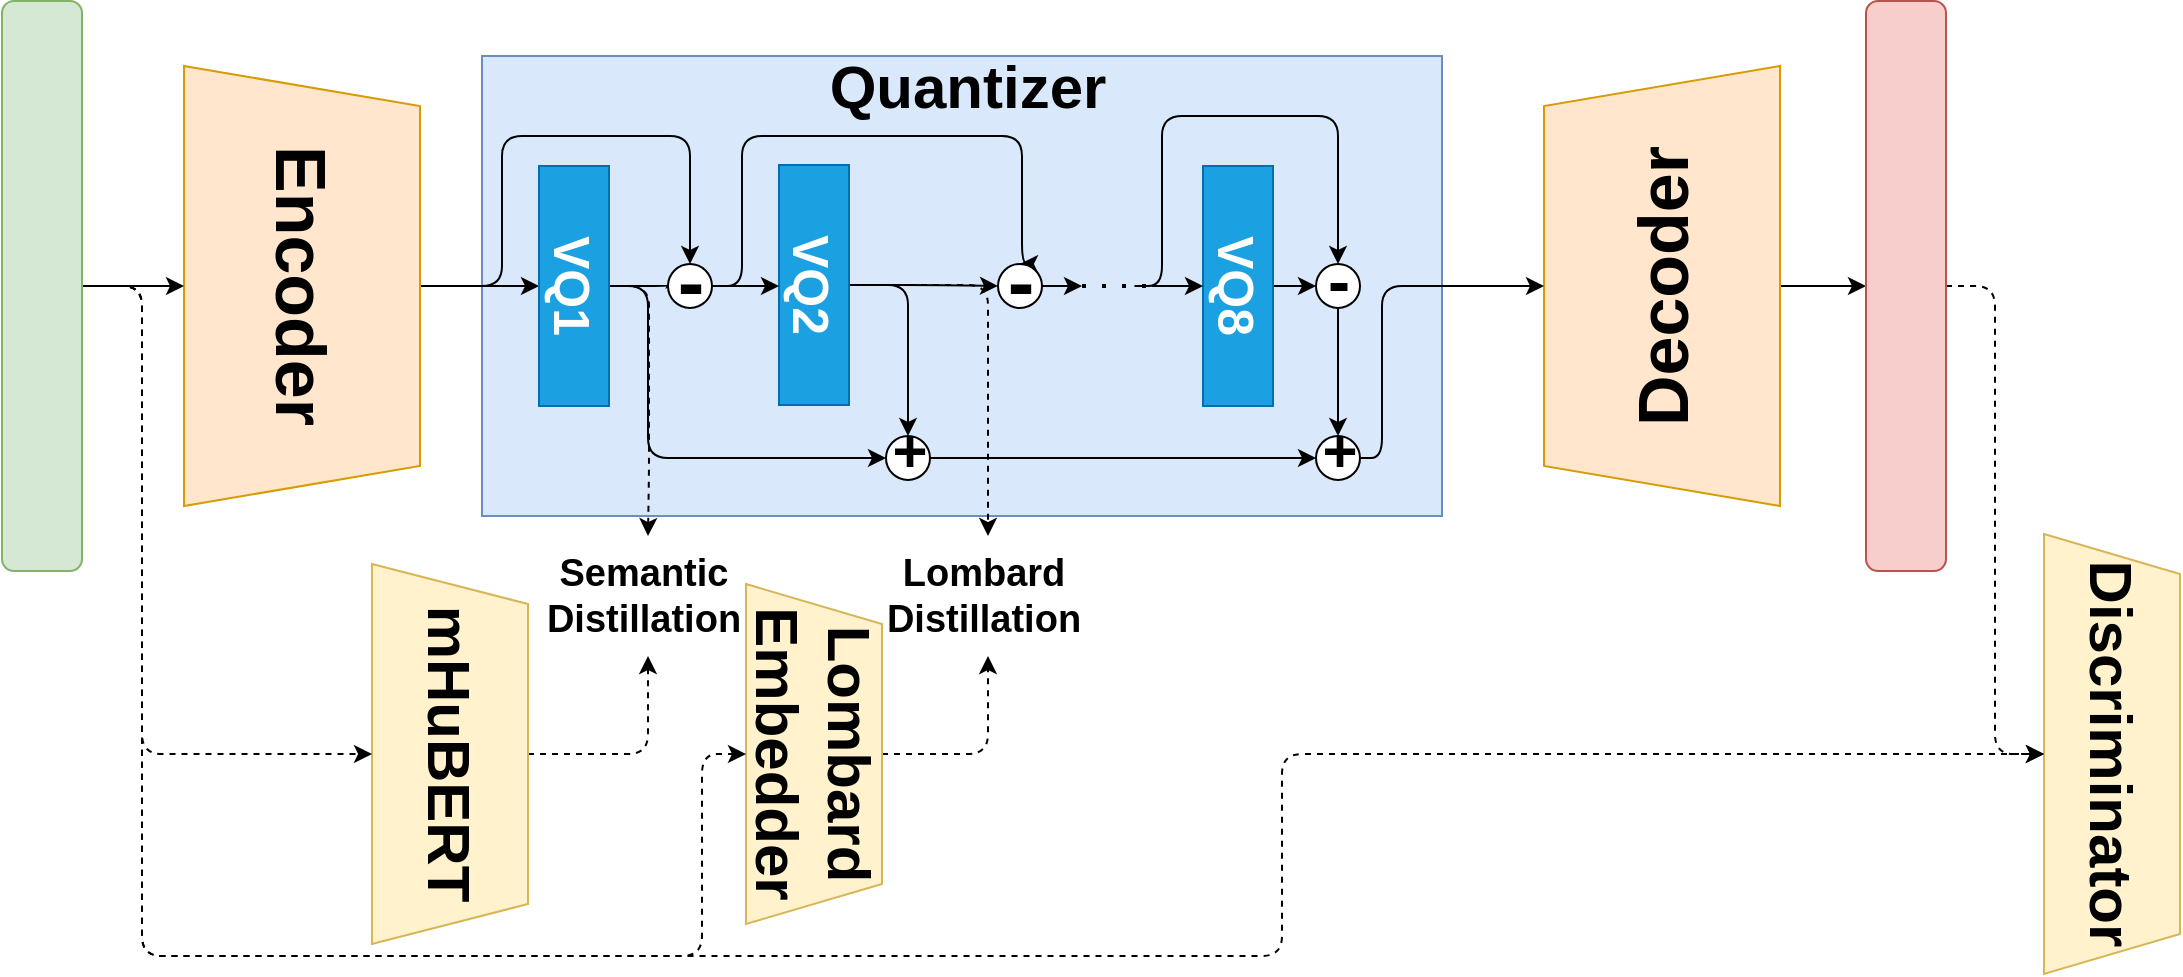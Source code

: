 <mxfile version="26.0.11">
  <diagram name="Page-1" id="NtRInAmk1aR9rPnv3w39">
    <mxGraphModel dx="1562" dy="833" grid="1" gridSize="10" guides="1" tooltips="1" connect="1" arrows="1" fold="1" page="1" pageScale="1" pageWidth="1169" pageHeight="827" math="0" shadow="0">
      <root>
        <mxCell id="0" />
        <mxCell id="1" parent="0" />
        <mxCell id="bgKSwqeapIQsin0Cjabu-1" value="&lt;div&gt;&lt;font style=&quot;font-size: 19px;&quot;&gt;&lt;b&gt;Semantic&lt;/b&gt;&lt;/font&gt;&lt;/div&gt;&lt;div&gt;&lt;font style=&quot;font-size: 19px;&quot;&gt;&lt;b&gt;&lt;font&gt;Distillation&lt;/font&gt;&lt;br&gt;&lt;/b&gt;&lt;/font&gt;&lt;/div&gt;" style="rounded=0;whiteSpace=wrap;html=1;labelBackgroundColor=none;labelBorderColor=none;fillColor=none;strokeColor=none;spacingLeft=-4;" vertex="1" parent="1">
          <mxGeometry x="310" y="443" width="120" height="60" as="geometry" />
        </mxCell>
        <mxCell id="ek2Kx4IxuASS3qcadk8D-7" value="" style="rounded=0;whiteSpace=wrap;html=1;align=center;fillColor=#dae8fc;strokeColor=#6c8ebf;" parent="1" vertex="1">
          <mxGeometry x="287" y="203" width="480" height="230" as="geometry" />
        </mxCell>
        <mxCell id="ek2Kx4IxuASS3qcadk8D-18" style="edgeStyle=orthogonalEdgeStyle;rounded=1;orthogonalLoop=1;jettySize=auto;html=1;exitX=0.5;exitY=0;exitDx=0;exitDy=0;entryX=0.5;entryY=1;entryDx=0;entryDy=0;" parent="1" source="ek2Kx4IxuASS3qcadk8D-6" target="ek2Kx4IxuASS3qcadk8D-12" edge="1">
          <mxGeometry relative="1" as="geometry" />
        </mxCell>
        <mxCell id="ek2Kx4IxuASS3qcadk8D-62" style="edgeStyle=orthogonalEdgeStyle;rounded=1;orthogonalLoop=1;jettySize=auto;html=1;exitX=0.5;exitY=0;exitDx=0;exitDy=0;entryX=0.5;entryY=0;entryDx=0;entryDy=0;" parent="1" source="ek2Kx4IxuASS3qcadk8D-6" target="ek2Kx4IxuASS3qcadk8D-34" edge="1">
          <mxGeometry relative="1" as="geometry">
            <Array as="points">
              <mxPoint x="297" y="318" />
              <mxPoint x="297" y="243" />
              <mxPoint x="391" y="243" />
            </Array>
          </mxGeometry>
        </mxCell>
        <mxCell id="ek2Kx4IxuASS3qcadk8D-6" value="&lt;h1&gt;&lt;font style=&quot;font-size: 35px;&quot;&gt;Encoder&lt;/font&gt;&lt;/h1&gt;" style="shape=trapezoid;perimeter=trapezoidPerimeter;whiteSpace=wrap;html=1;fixedSize=1;rotation=90;fillColor=#ffe6cc;strokeColor=#d79b00;" parent="1" vertex="1">
          <mxGeometry x="87" y="259" width="220" height="118" as="geometry" />
        </mxCell>
        <mxCell id="ek2Kx4IxuASS3qcadk8D-41" style="edgeStyle=orthogonalEdgeStyle;rounded=1;orthogonalLoop=1;jettySize=auto;html=1;exitX=0.5;exitY=1;exitDx=0;exitDy=0;entryX=0;entryY=0.5;entryDx=0;entryDy=0;" parent="1" source="ek2Kx4IxuASS3qcadk8D-8" target="ek2Kx4IxuASS3qcadk8D-23" edge="1">
          <mxGeometry relative="1" as="geometry" />
        </mxCell>
        <mxCell id="ek2Kx4IxuASS3qcadk8D-8" value="&lt;h1&gt;&lt;font style=&quot;font-size: 35px;&quot;&gt;Decoder&lt;/font&gt;&lt;/h1&gt;" style="shape=trapezoid;perimeter=trapezoidPerimeter;whiteSpace=wrap;html=1;fixedSize=1;rotation=-90;fillColor=#ffe6cc;strokeColor=#d79b00;" parent="1" vertex="1">
          <mxGeometry x="767" y="259" width="220" height="118" as="geometry" />
        </mxCell>
        <mxCell id="ek2Kx4IxuASS3qcadk8D-10" value="&lt;h1&gt;&lt;font style=&quot;font-size: 30px;&quot;&gt;Discriminator&lt;/font&gt;&lt;/h1&gt;" style="shape=trapezoid;perimeter=trapezoidPerimeter;whiteSpace=wrap;html=1;fixedSize=1;rotation=90;fillColor=#fff2cc;strokeColor=#d6b656;" parent="1" vertex="1">
          <mxGeometry x="992" y="518" width="220" height="68" as="geometry" />
        </mxCell>
        <mxCell id="ek2Kx4IxuASS3qcadk8D-46" style="edgeStyle=orthogonalEdgeStyle;rounded=1;orthogonalLoop=1;jettySize=auto;html=1;exitX=0.5;exitY=0;exitDx=0;exitDy=0;entryX=0;entryY=0;entryDx=0;entryDy=0;" parent="1" source="ek2Kx4IxuASS3qcadk8D-12" target="ek2Kx4IxuASS3qcadk8D-34" edge="1">
          <mxGeometry relative="1" as="geometry" />
        </mxCell>
        <mxCell id="ek2Kx4IxuASS3qcadk8D-57" style="edgeStyle=orthogonalEdgeStyle;rounded=1;orthogonalLoop=1;jettySize=auto;html=1;exitX=0.5;exitY=0;exitDx=0;exitDy=0;entryX=0;entryY=0.5;entryDx=0;entryDy=0;" parent="1" source="ek2Kx4IxuASS3qcadk8D-12" target="ek2Kx4IxuASS3qcadk8D-49" edge="1">
          <mxGeometry relative="1" as="geometry">
            <Array as="points">
              <mxPoint x="370" y="318" />
              <mxPoint x="370" y="404" />
            </Array>
          </mxGeometry>
        </mxCell>
        <mxCell id="bgKSwqeapIQsin0Cjabu-3" style="edgeStyle=orthogonalEdgeStyle;rounded=1;orthogonalLoop=1;jettySize=auto;html=1;exitX=0.5;exitY=0;exitDx=0;exitDy=0;entryX=0.5;entryY=0;entryDx=0;entryDy=0;curved=0;dashed=1;" edge="1" parent="1" source="ek2Kx4IxuASS3qcadk8D-12" target="bgKSwqeapIQsin0Cjabu-1">
          <mxGeometry relative="1" as="geometry" />
        </mxCell>
        <mxCell id="ek2Kx4IxuASS3qcadk8D-12" value="&lt;h2&gt;&lt;font style=&quot;font-size: 25px;&quot;&gt;VQ1&lt;/font&gt;&lt;/h2&gt;" style="rounded=0;whiteSpace=wrap;html=1;rotation=90;fillColor=#1ba1e2;strokeColor=#006EAF;fontColor=#ffffff;" parent="1" vertex="1">
          <mxGeometry x="273" y="300.5" width="120" height="35" as="geometry" />
        </mxCell>
        <mxCell id="ek2Kx4IxuASS3qcadk8D-53" style="edgeStyle=orthogonalEdgeStyle;rounded=1;orthogonalLoop=1;jettySize=auto;html=1;exitX=0.5;exitY=0;exitDx=0;exitDy=0;entryX=0;entryY=0.5;entryDx=0;entryDy=0;" parent="1" source="ek2Kx4IxuASS3qcadk8D-13" target="ek2Kx4IxuASS3qcadk8D-52" edge="1">
          <mxGeometry relative="1" as="geometry" />
        </mxCell>
        <mxCell id="ek2Kx4IxuASS3qcadk8D-58" style="edgeStyle=orthogonalEdgeStyle;rounded=1;orthogonalLoop=1;jettySize=auto;html=1;exitX=0.5;exitY=0;exitDx=0;exitDy=0;entryX=0.5;entryY=0;entryDx=0;entryDy=0;" parent="1" source="ek2Kx4IxuASS3qcadk8D-13" target="ek2Kx4IxuASS3qcadk8D-49" edge="1">
          <mxGeometry relative="1" as="geometry">
            <Array as="points">
              <mxPoint x="500" y="318" />
            </Array>
          </mxGeometry>
        </mxCell>
        <mxCell id="bgKSwqeapIQsin0Cjabu-7" style="edgeStyle=orthogonalEdgeStyle;rounded=1;orthogonalLoop=1;jettySize=auto;html=1;exitX=0.5;exitY=0;exitDx=0;exitDy=0;entryX=0.5;entryY=0;entryDx=0;entryDy=0;curved=0;dashed=1;" edge="1" parent="1" source="ek2Kx4IxuASS3qcadk8D-13" target="bgKSwqeapIQsin0Cjabu-4">
          <mxGeometry relative="1" as="geometry">
            <Array as="points">
              <mxPoint x="540" y="318" />
            </Array>
          </mxGeometry>
        </mxCell>
        <mxCell id="ek2Kx4IxuASS3qcadk8D-13" value="&lt;h2&gt;&lt;font style=&quot;font-size: 25px;&quot;&gt;VQ2&lt;/font&gt;&lt;/h2&gt;" style="rounded=0;whiteSpace=wrap;html=1;rotation=90;fillColor=#1ba1e2;fontColor=#ffffff;strokeColor=#006EAF;" parent="1" vertex="1">
          <mxGeometry x="393" y="300" width="120" height="35" as="geometry" />
        </mxCell>
        <mxCell id="ek2Kx4IxuASS3qcadk8D-76" style="edgeStyle=orthogonalEdgeStyle;rounded=1;orthogonalLoop=1;jettySize=auto;html=1;exitX=0.5;exitY=0;exitDx=0;exitDy=0;entryX=0;entryY=0.5;entryDx=0;entryDy=0;" parent="1" source="ek2Kx4IxuASS3qcadk8D-14" target="ek2Kx4IxuASS3qcadk8D-75" edge="1">
          <mxGeometry relative="1" as="geometry" />
        </mxCell>
        <mxCell id="ek2Kx4IxuASS3qcadk8D-14" value="&lt;h2&gt;&lt;font style=&quot;font-size: 25px;&quot;&gt;VQ8&lt;/font&gt;&lt;/h2&gt;" style="rounded=0;whiteSpace=wrap;html=1;rotation=90;fillColor=#1ba1e2;fontColor=#ffffff;strokeColor=#006EAF;" parent="1" vertex="1">
          <mxGeometry x="605" y="300.5" width="120" height="35" as="geometry" />
        </mxCell>
        <mxCell id="bgKSwqeapIQsin0Cjabu-2" style="edgeStyle=orthogonalEdgeStyle;rounded=1;orthogonalLoop=1;jettySize=auto;html=1;exitX=0.5;exitY=0;exitDx=0;exitDy=0;entryX=0.5;entryY=1;entryDx=0;entryDy=0;curved=0;dashed=1;" edge="1" parent="1" source="ek2Kx4IxuASS3qcadk8D-15" target="bgKSwqeapIQsin0Cjabu-1">
          <mxGeometry relative="1" as="geometry" />
        </mxCell>
        <mxCell id="ek2Kx4IxuASS3qcadk8D-15" value="&lt;h1&gt;&lt;font style=&quot;font-size: 30px;&quot;&gt;mHuBERT&lt;/font&gt;&lt;/h1&gt;" style="shape=trapezoid;perimeter=trapezoidPerimeter;whiteSpace=wrap;html=1;fixedSize=1;rotation=90;fillColor=#fff2cc;strokeColor=#d6b656;" parent="1" vertex="1">
          <mxGeometry x="176" y="513" width="190" height="78" as="geometry" />
        </mxCell>
        <mxCell id="bgKSwqeapIQsin0Cjabu-5" style="edgeStyle=orthogonalEdgeStyle;rounded=1;orthogonalLoop=1;jettySize=auto;html=1;exitX=0.5;exitY=0;exitDx=0;exitDy=0;entryX=0.5;entryY=1;entryDx=0;entryDy=0;curved=0;dashed=1;" edge="1" parent="1" source="ek2Kx4IxuASS3qcadk8D-16" target="bgKSwqeapIQsin0Cjabu-4">
          <mxGeometry relative="1" as="geometry" />
        </mxCell>
        <mxCell id="ek2Kx4IxuASS3qcadk8D-16" value="&lt;h1&gt;&lt;font style=&quot;font-size: 30px;&quot;&gt;&lt;font&gt;Lombard Embedder&lt;/font&gt;&lt;font&gt;&lt;br&gt;&lt;/font&gt;&lt;/font&gt;&lt;/h1&gt;" style="shape=trapezoid;perimeter=trapezoidPerimeter;whiteSpace=wrap;html=1;fixedSize=1;rotation=90;fillColor=#fff2cc;strokeColor=#d6b656;" parent="1" vertex="1">
          <mxGeometry x="368" y="518" width="170" height="68" as="geometry" />
        </mxCell>
        <mxCell id="ek2Kx4IxuASS3qcadk8D-27" style="edgeStyle=orthogonalEdgeStyle;rounded=1;orthogonalLoop=1;jettySize=auto;html=1;exitX=1;exitY=0.5;exitDx=0;exitDy=0;entryX=0.5;entryY=1;entryDx=0;entryDy=0;" parent="1" source="ek2Kx4IxuASS3qcadk8D-22" target="ek2Kx4IxuASS3qcadk8D-6" edge="1">
          <mxGeometry relative="1" as="geometry" />
        </mxCell>
        <mxCell id="ek2Kx4IxuASS3qcadk8D-28" style="edgeStyle=orthogonalEdgeStyle;rounded=1;orthogonalLoop=1;jettySize=auto;html=1;exitX=1;exitY=0.5;exitDx=0;exitDy=0;entryX=0.5;entryY=1;entryDx=0;entryDy=0;dashed=1;" parent="1" source="ek2Kx4IxuASS3qcadk8D-22" target="ek2Kx4IxuASS3qcadk8D-15" edge="1">
          <mxGeometry relative="1" as="geometry">
            <Array as="points">
              <mxPoint x="117" y="318" />
              <mxPoint x="117" y="552" />
            </Array>
          </mxGeometry>
        </mxCell>
        <mxCell id="ek2Kx4IxuASS3qcadk8D-29" style="edgeStyle=orthogonalEdgeStyle;rounded=1;orthogonalLoop=1;jettySize=auto;html=1;exitX=1;exitY=0.5;exitDx=0;exitDy=0;entryX=0.5;entryY=1;entryDx=0;entryDy=0;dashed=1;" parent="1" source="ek2Kx4IxuASS3qcadk8D-22" target="ek2Kx4IxuASS3qcadk8D-16" edge="1">
          <mxGeometry relative="1" as="geometry">
            <Array as="points">
              <mxPoint x="117" y="318" />
              <mxPoint x="117" y="653" />
              <mxPoint x="397" y="653" />
              <mxPoint x="397" y="552" />
            </Array>
          </mxGeometry>
        </mxCell>
        <mxCell id="ek2Kx4IxuASS3qcadk8D-43" style="edgeStyle=orthogonalEdgeStyle;rounded=1;orthogonalLoop=1;jettySize=auto;html=1;exitX=1;exitY=0.5;exitDx=0;exitDy=0;entryX=0.5;entryY=1;entryDx=0;entryDy=0;dashed=1;" parent="1" source="ek2Kx4IxuASS3qcadk8D-22" target="ek2Kx4IxuASS3qcadk8D-10" edge="1">
          <mxGeometry relative="1" as="geometry">
            <Array as="points">
              <mxPoint x="117" y="318" />
              <mxPoint x="117" y="653" />
              <mxPoint x="687" y="653" />
              <mxPoint x="687" y="552" />
            </Array>
          </mxGeometry>
        </mxCell>
        <mxCell id="ek2Kx4IxuASS3qcadk8D-22" value="" style="rounded=1;whiteSpace=wrap;html=1;fillColor=#d5e8d4;strokeColor=#82b366;" parent="1" vertex="1">
          <mxGeometry x="47" y="175.5" width="40" height="285" as="geometry" />
        </mxCell>
        <mxCell id="ek2Kx4IxuASS3qcadk8D-42" style="edgeStyle=orthogonalEdgeStyle;rounded=1;orthogonalLoop=1;jettySize=auto;html=1;exitX=1;exitY=0.5;exitDx=0;exitDy=0;entryX=0.5;entryY=1;entryDx=0;entryDy=0;dashed=1;" parent="1" source="ek2Kx4IxuASS3qcadk8D-23" target="ek2Kx4IxuASS3qcadk8D-10" edge="1">
          <mxGeometry relative="1" as="geometry" />
        </mxCell>
        <mxCell id="ek2Kx4IxuASS3qcadk8D-23" value="" style="rounded=1;whiteSpace=wrap;html=1;fillColor=#f8cecc;strokeColor=#b85450;" parent="1" vertex="1">
          <mxGeometry x="979" y="175.5" width="40" height="285" as="geometry" />
        </mxCell>
        <mxCell id="ek2Kx4IxuASS3qcadk8D-47" style="edgeStyle=orthogonalEdgeStyle;rounded=1;orthogonalLoop=1;jettySize=auto;html=1;exitX=1;exitY=0.5;exitDx=0;exitDy=0;entryX=0.5;entryY=1;entryDx=0;entryDy=0;" parent="1" source="ek2Kx4IxuASS3qcadk8D-34" target="ek2Kx4IxuASS3qcadk8D-13" edge="1">
          <mxGeometry relative="1" as="geometry" />
        </mxCell>
        <mxCell id="ek2Kx4IxuASS3qcadk8D-63" style="edgeStyle=orthogonalEdgeStyle;rounded=1;orthogonalLoop=1;jettySize=auto;html=1;exitX=1;exitY=0.5;exitDx=0;exitDy=0;entryX=0.5;entryY=0;entryDx=0;entryDy=0;" parent="1" source="ek2Kx4IxuASS3qcadk8D-34" target="ek2Kx4IxuASS3qcadk8D-52" edge="1">
          <mxGeometry relative="1" as="geometry">
            <Array as="points">
              <mxPoint x="417" y="318" />
              <mxPoint x="417" y="243" />
              <mxPoint x="557" y="243" />
            </Array>
          </mxGeometry>
        </mxCell>
        <mxCell id="ek2Kx4IxuASS3qcadk8D-34" value="&lt;font&gt;&lt;b&gt;&lt;font&gt;-&lt;/font&gt;&lt;/b&gt;&lt;/font&gt;" style="ellipse;whiteSpace=wrap;html=1;aspect=fixed;rounded=1;align=center;fontSize=40;spacingBottom=7;spacingLeft=1;" parent="1" vertex="1">
          <mxGeometry x="380" y="307" width="22" height="22" as="geometry" />
        </mxCell>
        <mxCell id="ek2Kx4IxuASS3qcadk8D-39" value="&lt;font style=&quot;font-size: 30px;&quot;&gt;&lt;b&gt;&lt;font&gt;Quantizer&lt;/font&gt;&lt;/b&gt;&lt;/font&gt;" style="text;html=1;align=center;verticalAlign=middle;whiteSpace=wrap;rounded=0;" parent="1" vertex="1">
          <mxGeometry x="465" y="203" width="130" height="30" as="geometry" />
        </mxCell>
        <mxCell id="ek2Kx4IxuASS3qcadk8D-61" style="edgeStyle=orthogonalEdgeStyle;rounded=1;orthogonalLoop=1;jettySize=auto;html=1;exitX=1;exitY=0.5;exitDx=0;exitDy=0;entryX=0;entryY=0.5;entryDx=0;entryDy=0;" parent="1" source="ek2Kx4IxuASS3qcadk8D-49" target="ek2Kx4IxuASS3qcadk8D-59" edge="1">
          <mxGeometry relative="1" as="geometry" />
        </mxCell>
        <mxCell id="ek2Kx4IxuASS3qcadk8D-49" value="&lt;div align=&quot;center&quot;&gt;&lt;font&gt;&lt;b&gt;+&lt;/b&gt;&lt;/font&gt;&lt;/div&gt;" style="ellipse;whiteSpace=wrap;html=1;aspect=fixed;rounded=1;align=center;fontSize=30;spacingBottom=8;spacingLeft=2;" parent="1" vertex="1">
          <mxGeometry x="489" y="393" width="22" height="22" as="geometry" />
        </mxCell>
        <mxCell id="ek2Kx4IxuASS3qcadk8D-52" value="&lt;font&gt;&lt;b&gt;&lt;font&gt;-&lt;/font&gt;&lt;/b&gt;&lt;/font&gt;" style="ellipse;whiteSpace=wrap;html=1;aspect=fixed;rounded=1;align=center;fontSize=40;spacingLeft=1;spacingBottom=7;" parent="1" vertex="1">
          <mxGeometry x="545" y="307" width="22" height="22" as="geometry" />
        </mxCell>
        <mxCell id="ek2Kx4IxuASS3qcadk8D-65" style="edgeStyle=orthogonalEdgeStyle;rounded=1;orthogonalLoop=1;jettySize=auto;html=1;exitX=1;exitY=0.5;exitDx=0;exitDy=0;curved=0;" parent="1" source="ek2Kx4IxuASS3qcadk8D-59" target="ek2Kx4IxuASS3qcadk8D-8" edge="1">
          <mxGeometry relative="1" as="geometry">
            <Array as="points">
              <mxPoint x="737" y="404" />
              <mxPoint x="737" y="318" />
            </Array>
          </mxGeometry>
        </mxCell>
        <mxCell id="ek2Kx4IxuASS3qcadk8D-59" value="&lt;font&gt;&lt;b&gt;+&lt;/b&gt;&lt;/font&gt;" style="ellipse;whiteSpace=wrap;html=1;aspect=fixed;rounded=1;align=center;fontSize=30;spacingBottom=8;spacingLeft=2;" parent="1" vertex="1">
          <mxGeometry x="704" y="393" width="22" height="22" as="geometry" />
        </mxCell>
        <mxCell id="ek2Kx4IxuASS3qcadk8D-84" style="edgeStyle=orthogonalEdgeStyle;rounded=1;orthogonalLoop=1;jettySize=auto;html=1;exitX=0.5;exitY=1;exitDx=0;exitDy=0;" parent="1" source="ek2Kx4IxuASS3qcadk8D-75" target="ek2Kx4IxuASS3qcadk8D-59" edge="1">
          <mxGeometry relative="1" as="geometry" />
        </mxCell>
        <mxCell id="ek2Kx4IxuASS3qcadk8D-75" value="&lt;h5&gt;&lt;font&gt;&lt;b&gt;&lt;font&gt;-&lt;/font&gt;&lt;/b&gt;&lt;/font&gt;&lt;/h5&gt;" style="ellipse;whiteSpace=wrap;html=1;aspect=fixed;rounded=1;align=center;fontSize=40;verticalAlign=middle;horizontal=1;spacingTop=0;spacingBottom=7;spacingLeft=1;" parent="1" vertex="1">
          <mxGeometry x="704" y="307" width="22" height="22" as="geometry" />
        </mxCell>
        <mxCell id="ek2Kx4IxuASS3qcadk8D-82" style="edgeStyle=orthogonalEdgeStyle;rounded=1;orthogonalLoop=1;jettySize=auto;html=1;exitX=1;exitY=0.5;exitDx=0;exitDy=0;exitPerimeter=0;entryX=0.5;entryY=1;entryDx=0;entryDy=0;" parent="1" source="ek2Kx4IxuASS3qcadk8D-78" target="ek2Kx4IxuASS3qcadk8D-14" edge="1">
          <mxGeometry relative="1" as="geometry" />
        </mxCell>
        <mxCell id="ek2Kx4IxuASS3qcadk8D-83" style="edgeStyle=orthogonalEdgeStyle;rounded=1;orthogonalLoop=1;jettySize=auto;html=1;exitX=0.75;exitY=0.5;exitDx=0;exitDy=0;exitPerimeter=0;entryX=0.5;entryY=0;entryDx=0;entryDy=0;" parent="1" source="ek2Kx4IxuASS3qcadk8D-78" target="ek2Kx4IxuASS3qcadk8D-75" edge="1">
          <mxGeometry relative="1" as="geometry">
            <Array as="points">
              <mxPoint x="627" y="318" />
              <mxPoint x="627" y="233" />
              <mxPoint x="715" y="233" />
            </Array>
          </mxGeometry>
        </mxCell>
        <mxCell id="ek2Kx4IxuASS3qcadk8D-78" value="" style="line;strokeWidth=2;html=1;rounded=1;dashed=1;dashPattern=1 4;" parent="1" vertex="1">
          <mxGeometry x="587" y="313" width="35" height="10" as="geometry" />
        </mxCell>
        <mxCell id="ek2Kx4IxuASS3qcadk8D-81" style="edgeStyle=orthogonalEdgeStyle;rounded=1;orthogonalLoop=1;jettySize=auto;html=1;exitX=1;exitY=0.5;exitDx=0;exitDy=0;entryX=0;entryY=0.5;entryDx=0;entryDy=0;entryPerimeter=0;" parent="1" source="ek2Kx4IxuASS3qcadk8D-52" target="ek2Kx4IxuASS3qcadk8D-78" edge="1">
          <mxGeometry relative="1" as="geometry" />
        </mxCell>
        <mxCell id="bgKSwqeapIQsin0Cjabu-4" value="&lt;div&gt;&lt;font style=&quot;font-size: 19px;&quot;&gt;&lt;b&gt;Lombard&lt;/b&gt;&lt;/font&gt;&lt;/div&gt;&lt;div&gt;&lt;font style=&quot;font-size: 19px;&quot;&gt;&lt;b&gt;&lt;font&gt;Distillation&lt;/font&gt;&lt;br&gt;&lt;/b&gt;&lt;/font&gt;&lt;/div&gt;" style="rounded=0;whiteSpace=wrap;html=1;labelBackgroundColor=none;labelBorderColor=none;fillColor=none;strokeColor=none;spacingLeft=-4;" vertex="1" parent="1">
          <mxGeometry x="480" y="443" width="120" height="60" as="geometry" />
        </mxCell>
      </root>
    </mxGraphModel>
  </diagram>
</mxfile>
